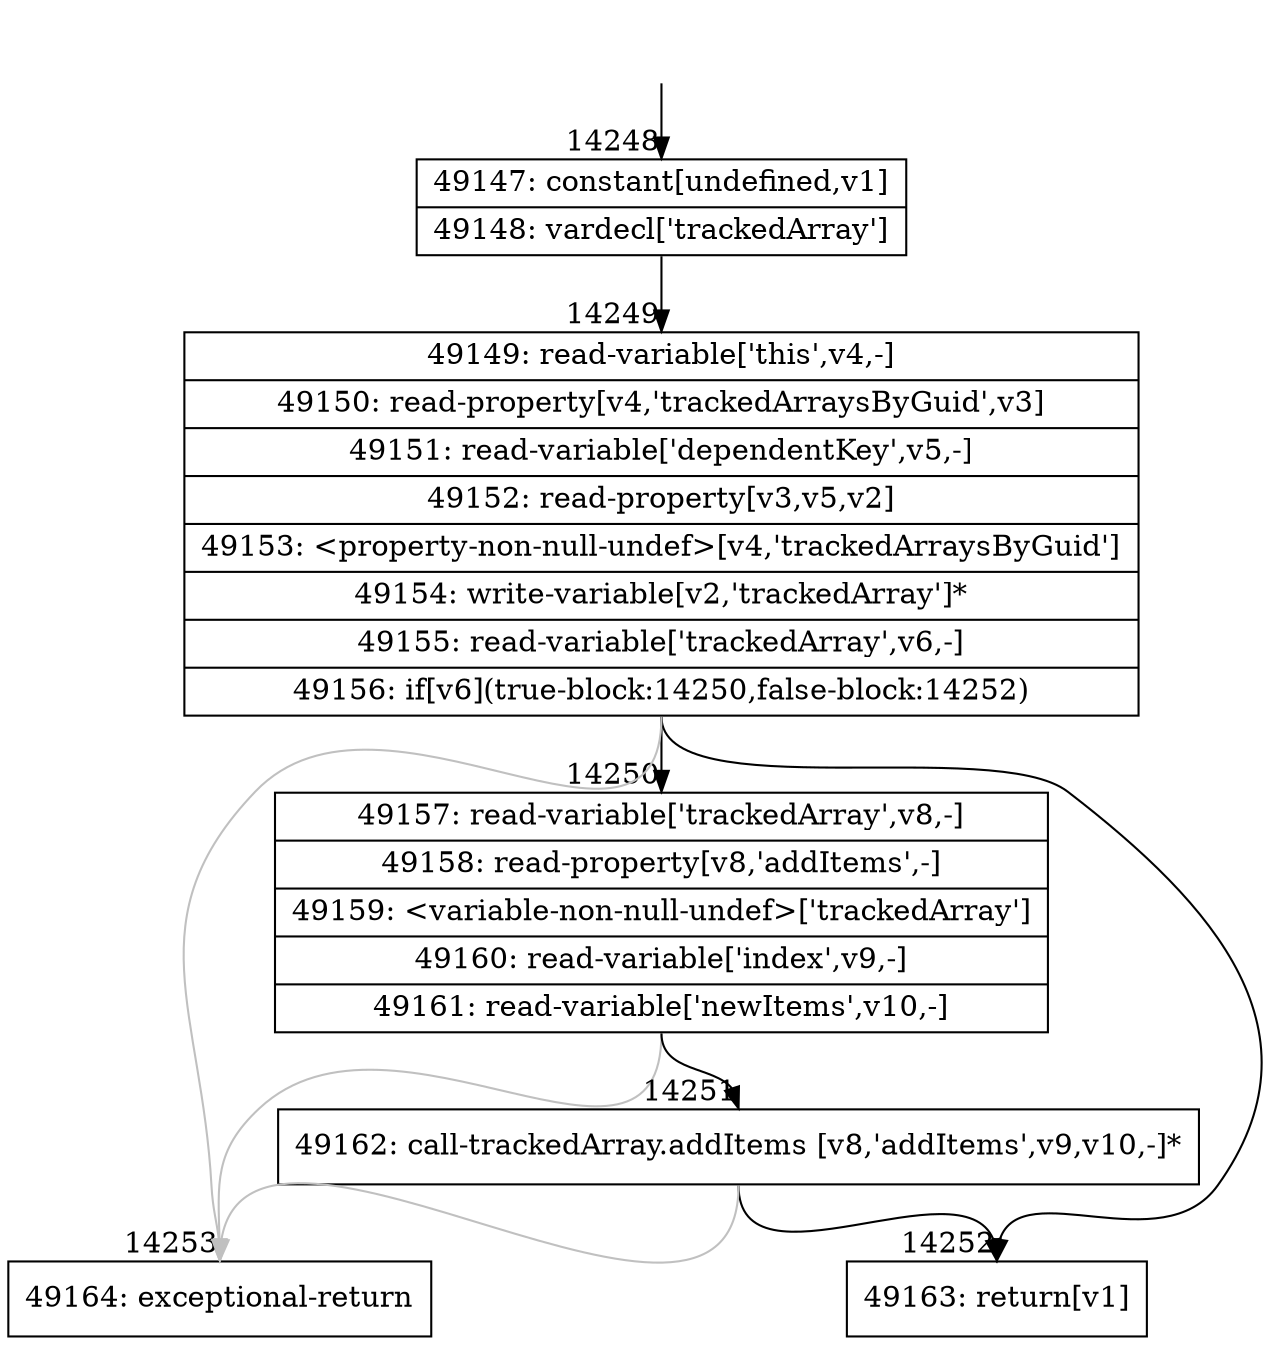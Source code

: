 digraph {
rankdir="TD"
BB_entry1188[shape=none,label=""];
BB_entry1188 -> BB14248 [tailport=s, headport=n, headlabel="    14248"]
BB14248 [shape=record label="{49147: constant[undefined,v1]|49148: vardecl['trackedArray']}" ] 
BB14248 -> BB14249 [tailport=s, headport=n, headlabel="      14249"]
BB14249 [shape=record label="{49149: read-variable['this',v4,-]|49150: read-property[v4,'trackedArraysByGuid',v3]|49151: read-variable['dependentKey',v5,-]|49152: read-property[v3,v5,v2]|49153: \<property-non-null-undef\>[v4,'trackedArraysByGuid']|49154: write-variable[v2,'trackedArray']*|49155: read-variable['trackedArray',v6,-]|49156: if[v6](true-block:14250,false-block:14252)}" ] 
BB14249 -> BB14250 [tailport=s, headport=n, headlabel="      14250"]
BB14249 -> BB14252 [tailport=s, headport=n, headlabel="      14252"]
BB14249 -> BB14253 [tailport=s, headport=n, color=gray, headlabel="      14253"]
BB14250 [shape=record label="{49157: read-variable['trackedArray',v8,-]|49158: read-property[v8,'addItems',-]|49159: \<variable-non-null-undef\>['trackedArray']|49160: read-variable['index',v9,-]|49161: read-variable['newItems',v10,-]}" ] 
BB14250 -> BB14251 [tailport=s, headport=n, headlabel="      14251"]
BB14250 -> BB14253 [tailport=s, headport=n, color=gray]
BB14251 [shape=record label="{49162: call-trackedArray.addItems [v8,'addItems',v9,v10,-]*}" ] 
BB14251 -> BB14252 [tailport=s, headport=n]
BB14251 -> BB14253 [tailport=s, headport=n, color=gray]
BB14252 [shape=record label="{49163: return[v1]}" ] 
BB14253 [shape=record label="{49164: exceptional-return}" ] 
//#$~ 26383
}
